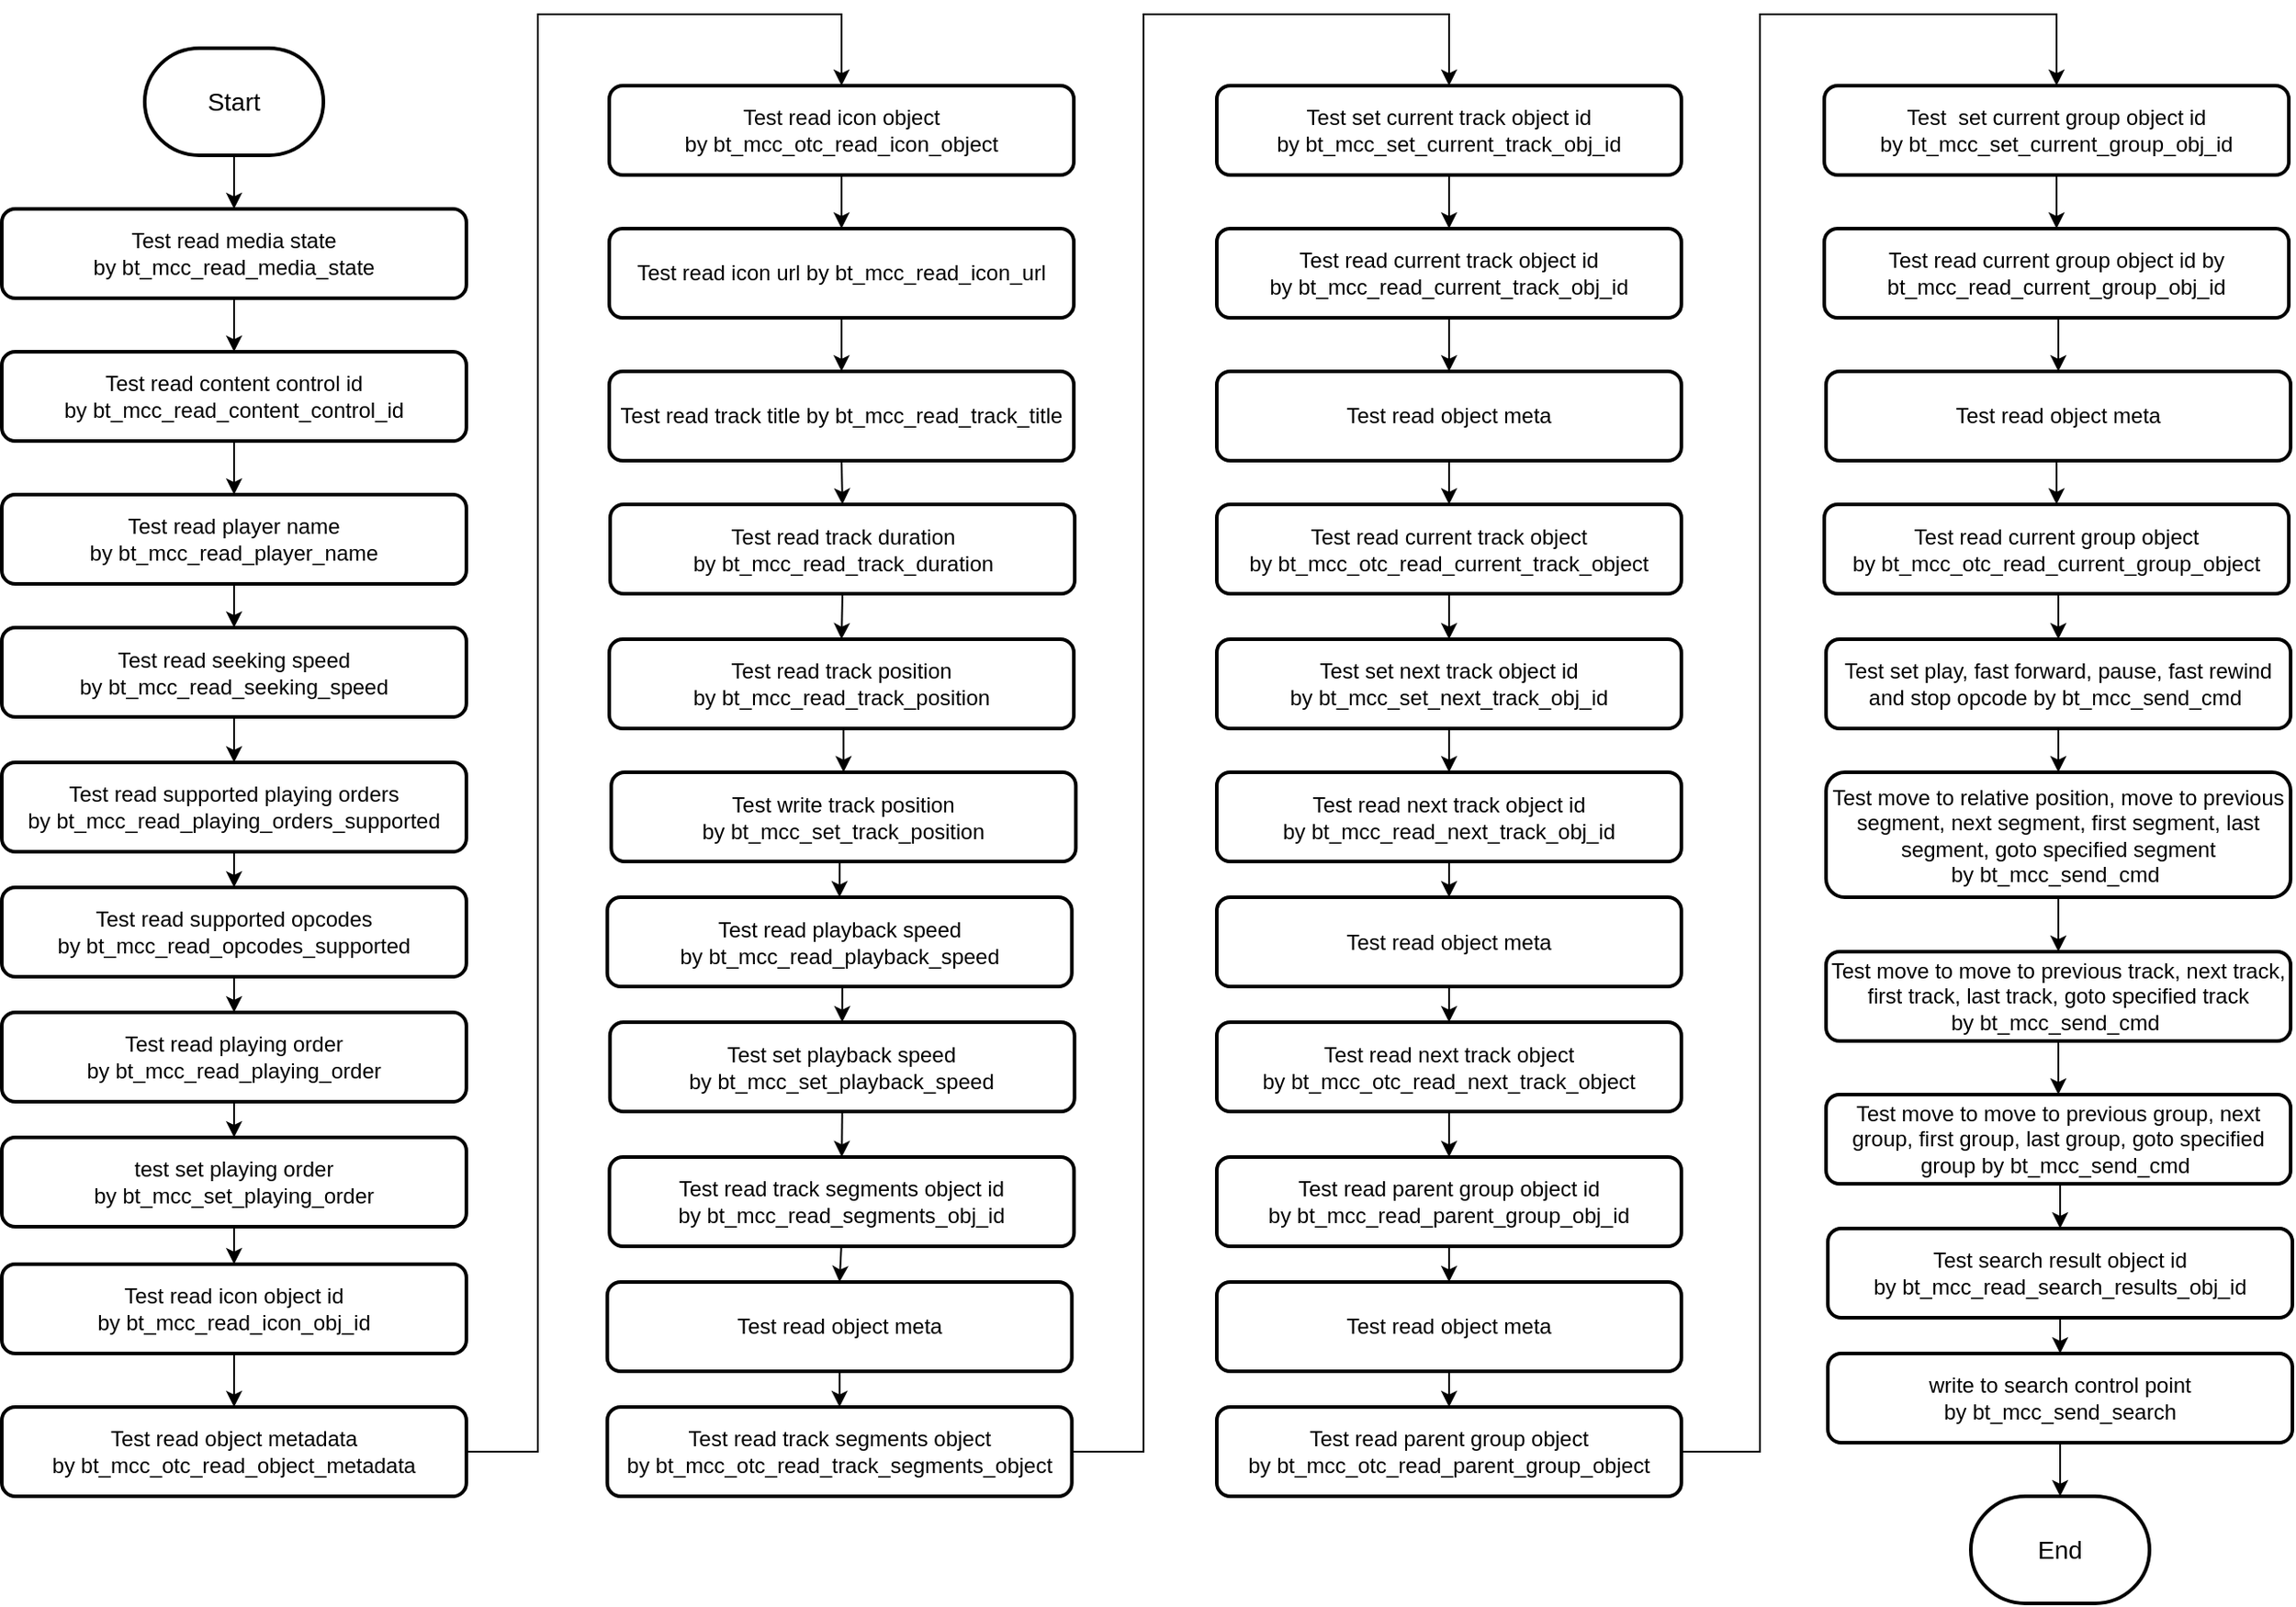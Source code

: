 <mxfile version="13.0.3" type="device"><diagram id="nIf9rdXpA-4P3f7u9Pxp" name="Page-1"><mxGraphModel dx="483" dy="561" grid="1" gridSize="10" guides="1" tooltips="1" connect="1" arrows="1" fold="1" page="1" pageScale="1" pageWidth="827" pageHeight="1169" math="0" shadow="0"><root><mxCell id="0"/><mxCell id="1" parent="0"/><mxCell id="Aga7ciFO_xrot7yjXDFN-3" value="" style="edgeStyle=orthogonalEdgeStyle;rounded=0;orthogonalLoop=1;jettySize=auto;html=1;" parent="1" source="Aga7ciFO_xrot7yjXDFN-1" edge="1"><mxGeometry relative="1" as="geometry"><mxPoint x="140.0" y="169" as="targetPoint"/></mxGeometry></mxCell><mxCell id="Aga7ciFO_xrot7yjXDFN-1" value="&lt;font style=&quot;font-size: 14px&quot;&gt;Start&lt;/font&gt;" style="strokeWidth=2;html=1;shape=mxgraph.flowchart.terminator;whiteSpace=wrap;" parent="1" vertex="1"><mxGeometry x="90" y="79" width="100" height="60" as="geometry"/></mxCell><mxCell id="Aga7ciFO_xrot7yjXDFN-21" value="" style="edgeStyle=orthogonalEdgeStyle;rounded=0;orthogonalLoop=1;jettySize=auto;html=1;" parent="1" source="Aga7ciFO_xrot7yjXDFN-6" target="Aga7ciFO_xrot7yjXDFN-7" edge="1"><mxGeometry relative="1" as="geometry"/></mxCell><mxCell id="Aga7ciFO_xrot7yjXDFN-6" value="Test read media state by&amp;nbsp;bt_mcc_read_media_state" style="rounded=1;whiteSpace=wrap;html=1;strokeWidth=2;" parent="1" vertex="1"><mxGeometry x="10" y="169" width="260" height="50" as="geometry"/></mxCell><mxCell id="Aga7ciFO_xrot7yjXDFN-24" value="" style="edgeStyle=orthogonalEdgeStyle;rounded=0;orthogonalLoop=1;jettySize=auto;html=1;" parent="1" source="Aga7ciFO_xrot7yjXDFN-7" target="Aga7ciFO_xrot7yjXDFN-8" edge="1"><mxGeometry relative="1" as="geometry"/></mxCell><mxCell id="Aga7ciFO_xrot7yjXDFN-7" value="Test read content control id by&amp;nbsp;bt_mcc_read_content_control_id" style="rounded=1;whiteSpace=wrap;html=1;strokeWidth=2;" parent="1" vertex="1"><mxGeometry x="10" y="249" width="260" height="50" as="geometry"/></mxCell><mxCell id="Aga7ciFO_xrot7yjXDFN-25" style="edgeStyle=orthogonalEdgeStyle;rounded=0;orthogonalLoop=1;jettySize=auto;html=1;exitX=0.5;exitY=1;exitDx=0;exitDy=0;entryX=0.5;entryY=0;entryDx=0;entryDy=0;" parent="1" source="Aga7ciFO_xrot7yjXDFN-8" target="Aga7ciFO_xrot7yjXDFN-9" edge="1"><mxGeometry relative="1" as="geometry"/></mxCell><mxCell id="Aga7ciFO_xrot7yjXDFN-8" value="Test read player name by&amp;nbsp;bt_mcc_read_player_name" style="rounded=1;whiteSpace=wrap;html=1;strokeWidth=2;" parent="1" vertex="1"><mxGeometry x="10" y="329" width="260" height="50" as="geometry"/></mxCell><mxCell id="Aga7ciFO_xrot7yjXDFN-26" style="edgeStyle=orthogonalEdgeStyle;rounded=0;orthogonalLoop=1;jettySize=auto;html=1;exitX=0.5;exitY=1;exitDx=0;exitDy=0;entryX=0.5;entryY=0;entryDx=0;entryDy=0;" parent="1" source="Aga7ciFO_xrot7yjXDFN-9" target="Aga7ciFO_xrot7yjXDFN-10" edge="1"><mxGeometry relative="1" as="geometry"/></mxCell><mxCell id="Aga7ciFO_xrot7yjXDFN-9" value="Test read seeking speed by&amp;nbsp;bt_mcc_read_seeking_speed" style="rounded=1;whiteSpace=wrap;html=1;strokeWidth=2;" parent="1" vertex="1"><mxGeometry x="10" y="403.5" width="260" height="50" as="geometry"/></mxCell><mxCell id="Aga7ciFO_xrot7yjXDFN-27" style="edgeStyle=orthogonalEdgeStyle;rounded=0;orthogonalLoop=1;jettySize=auto;html=1;exitX=0.5;exitY=1;exitDx=0;exitDy=0;entryX=0.5;entryY=0;entryDx=0;entryDy=0;" parent="1" source="Aga7ciFO_xrot7yjXDFN-10" target="Aga7ciFO_xrot7yjXDFN-11" edge="1"><mxGeometry relative="1" as="geometry"/></mxCell><mxCell id="Aga7ciFO_xrot7yjXDFN-10" value="Test read supported playing orders by&amp;nbsp;bt_mcc_read_playing_orders_supported" style="rounded=1;whiteSpace=wrap;html=1;strokeWidth=2;" parent="1" vertex="1"><mxGeometry x="10" y="479" width="260" height="50" as="geometry"/></mxCell><mxCell id="Aga7ciFO_xrot7yjXDFN-28" style="edgeStyle=orthogonalEdgeStyle;rounded=0;orthogonalLoop=1;jettySize=auto;html=1;exitX=0.5;exitY=1;exitDx=0;exitDy=0;entryX=0.5;entryY=0;entryDx=0;entryDy=0;" parent="1" source="Aga7ciFO_xrot7yjXDFN-11" target="Aga7ciFO_xrot7yjXDFN-12" edge="1"><mxGeometry relative="1" as="geometry"/></mxCell><mxCell id="Aga7ciFO_xrot7yjXDFN-11" value="Test read supported opcodes by&amp;nbsp;bt_mcc_read_opcodes_supported" style="rounded=1;whiteSpace=wrap;html=1;strokeWidth=2;" parent="1" vertex="1"><mxGeometry x="10" y="549" width="260" height="50" as="geometry"/></mxCell><mxCell id="Aga7ciFO_xrot7yjXDFN-30" style="edgeStyle=orthogonalEdgeStyle;rounded=0;orthogonalLoop=1;jettySize=auto;html=1;exitX=0.5;exitY=1;exitDx=0;exitDy=0;entryX=0.5;entryY=0;entryDx=0;entryDy=0;" parent="1" source="Aga7ciFO_xrot7yjXDFN-12" target="Aga7ciFO_xrot7yjXDFN-13" edge="1"><mxGeometry relative="1" as="geometry"/></mxCell><mxCell id="Aga7ciFO_xrot7yjXDFN-12" value="Test read playing order by&amp;nbsp;bt_mcc_read_playing_order" style="rounded=1;whiteSpace=wrap;html=1;strokeWidth=2;" parent="1" vertex="1"><mxGeometry x="10" y="619" width="260" height="50" as="geometry"/></mxCell><mxCell id="Aga7ciFO_xrot7yjXDFN-13" value="test set playing order by&amp;nbsp;bt_mcc_set_playing_order" style="rounded=1;whiteSpace=wrap;html=1;strokeWidth=2;" parent="1" vertex="1"><mxGeometry x="10" y="689" width="260" height="50" as="geometry"/></mxCell><mxCell id="Aga7ciFO_xrot7yjXDFN-32" style="edgeStyle=orthogonalEdgeStyle;rounded=0;orthogonalLoop=1;jettySize=auto;html=1;exitX=0.5;exitY=1;exitDx=0;exitDy=0;entryX=0.5;entryY=0;entryDx=0;entryDy=0;" parent="1" target="Aga7ciFO_xrot7yjXDFN-15" edge="1"><mxGeometry relative="1" as="geometry"><mxPoint x="140" y="740" as="sourcePoint"/></mxGeometry></mxCell><mxCell id="Aga7ciFO_xrot7yjXDFN-15" value="Test read icon object id by&amp;nbsp;bt_mcc_read_icon_obj_id" style="rounded=1;whiteSpace=wrap;html=1;strokeWidth=2;" parent="1" vertex="1"><mxGeometry x="10" y="760" width="260" height="50" as="geometry"/></mxCell><mxCell id="wKEgXEqMGibVLwg5gWgQ-3" style="edgeStyle=orthogonalEdgeStyle;rounded=0;orthogonalLoop=1;jettySize=auto;html=1;entryX=0.5;entryY=0;entryDx=0;entryDy=0;" parent="1" target="wKEgXEqMGibVLwg5gWgQ-1" edge="1"><mxGeometry relative="1" as="geometry"><mxPoint x="140.034" y="810" as="sourcePoint"/></mxGeometry></mxCell><mxCell id="Aga7ciFO_xrot7yjXDFN-37" value="" style="edgeStyle=orthogonalEdgeStyle;rounded=0;orthogonalLoop=1;jettySize=auto;html=1;" parent="1" source="Aga7ciFO_xrot7yjXDFN-38" target="Aga7ciFO_xrot7yjXDFN-40" edge="1"><mxGeometry relative="1" as="geometry"/></mxCell><mxCell id="Aga7ciFO_xrot7yjXDFN-38" value="Test read icon object by&amp;nbsp;bt_mcc_otc_read_icon_object" style="rounded=1;whiteSpace=wrap;html=1;strokeWidth=2;" parent="1" vertex="1"><mxGeometry x="350" y="100" width="260" height="50" as="geometry"/></mxCell><mxCell id="Aga7ciFO_xrot7yjXDFN-39" value="" style="edgeStyle=orthogonalEdgeStyle;rounded=0;orthogonalLoop=1;jettySize=auto;html=1;" parent="1" source="Aga7ciFO_xrot7yjXDFN-40" target="Aga7ciFO_xrot7yjXDFN-42" edge="1"><mxGeometry relative="1" as="geometry"/></mxCell><mxCell id="Aga7ciFO_xrot7yjXDFN-40" value="Test read icon url by&amp;nbsp;bt_mcc_read_icon_url" style="rounded=1;whiteSpace=wrap;html=1;strokeWidth=2;" parent="1" vertex="1"><mxGeometry x="350" y="180" width="260" height="50" as="geometry"/></mxCell><mxCell id="Aga7ciFO_xrot7yjXDFN-41" style="edgeStyle=orthogonalEdgeStyle;rounded=0;orthogonalLoop=1;jettySize=auto;html=1;exitX=0.5;exitY=1;exitDx=0;exitDy=0;entryX=0.5;entryY=0;entryDx=0;entryDy=0;" parent="1" source="Aga7ciFO_xrot7yjXDFN-42" target="Aga7ciFO_xrot7yjXDFN-44" edge="1"><mxGeometry relative="1" as="geometry"/></mxCell><mxCell id="Aga7ciFO_xrot7yjXDFN-42" value="Test read track title by&amp;nbsp;bt_mcc_read_track_title" style="rounded=1;whiteSpace=wrap;html=1;strokeWidth=2;" parent="1" vertex="1"><mxGeometry x="350" y="260" width="260" height="50" as="geometry"/></mxCell><mxCell id="Aga7ciFO_xrot7yjXDFN-43" style="edgeStyle=orthogonalEdgeStyle;rounded=0;orthogonalLoop=1;jettySize=auto;html=1;exitX=0.5;exitY=1;exitDx=0;exitDy=0;entryX=0.5;entryY=0;entryDx=0;entryDy=0;" parent="1" source="Aga7ciFO_xrot7yjXDFN-44" target="Aga7ciFO_xrot7yjXDFN-46" edge="1"><mxGeometry relative="1" as="geometry"/></mxCell><mxCell id="Aga7ciFO_xrot7yjXDFN-44" value="Test read track duration by&amp;nbsp;bt_mcc_read_track_duration" style="rounded=1;whiteSpace=wrap;html=1;strokeWidth=2;" parent="1" vertex="1"><mxGeometry x="350.5" y="334.5" width="260" height="50" as="geometry"/></mxCell><mxCell id="wKEgXEqMGibVLwg5gWgQ-14" style="edgeStyle=orthogonalEdgeStyle;rounded=0;orthogonalLoop=1;jettySize=auto;html=1;exitX=0.5;exitY=1;exitDx=0;exitDy=0;entryX=0.5;entryY=0;entryDx=0;entryDy=0;" parent="1" source="Aga7ciFO_xrot7yjXDFN-46" target="wKEgXEqMGibVLwg5gWgQ-12" edge="1"><mxGeometry relative="1" as="geometry"/></mxCell><mxCell id="Aga7ciFO_xrot7yjXDFN-46" value="Test read track position by&amp;nbsp;bt_mcc_read_track_position" style="rounded=1;whiteSpace=wrap;html=1;strokeWidth=2;" parent="1" vertex="1"><mxGeometry x="350" y="410" width="260" height="50" as="geometry"/></mxCell><mxCell id="wKEgXEqMGibVLwg5gWgQ-8" style="edgeStyle=orthogonalEdgeStyle;rounded=0;orthogonalLoop=1;jettySize=auto;html=1;exitX=0.5;exitY=1;exitDx=0;exitDy=0;entryX=0.5;entryY=0;entryDx=0;entryDy=0;" parent="1" source="Aga7ciFO_xrot7yjXDFN-48" target="wKEgXEqMGibVLwg5gWgQ-7" edge="1"><mxGeometry relative="1" as="geometry"/></mxCell><mxCell id="Aga7ciFO_xrot7yjXDFN-48" value="Test read playback speed by&amp;nbsp;bt_mcc_read_playback_speed" style="rounded=1;whiteSpace=wrap;html=1;strokeWidth=2;" parent="1" vertex="1"><mxGeometry x="348.87" y="554.5" width="260" height="50" as="geometry"/></mxCell><mxCell id="Aga7ciFO_xrot7yjXDFN-50" value="Test read track segments object id by&amp;nbsp;bt_mcc_read_segments_obj_id" style="rounded=1;whiteSpace=wrap;html=1;strokeWidth=2;" parent="1" vertex="1"><mxGeometry x="350.12" y="700" width="260" height="50" as="geometry"/></mxCell><mxCell id="Aga7ciFO_xrot7yjXDFN-51" style="edgeStyle=orthogonalEdgeStyle;rounded=0;orthogonalLoop=1;jettySize=auto;html=1;exitX=0.5;exitY=1;exitDx=0;exitDy=0;entryX=0.5;entryY=0;entryDx=0;entryDy=0;" parent="1" target="Aga7ciFO_xrot7yjXDFN-54" edge="1"><mxGeometry relative="1" as="geometry"><mxPoint x="479.87" y="750" as="sourcePoint"/></mxGeometry></mxCell><mxCell id="Aga7ciFO_xrot7yjXDFN-53" style="edgeStyle=orthogonalEdgeStyle;rounded=0;orthogonalLoop=1;jettySize=auto;html=1;exitX=0.5;exitY=1;exitDx=0;exitDy=0;entryX=0.5;entryY=0;entryDx=0;entryDy=0;" parent="1" source="Aga7ciFO_xrot7yjXDFN-54" target="Aga7ciFO_xrot7yjXDFN-55" edge="1"><mxGeometry relative="1" as="geometry"/></mxCell><mxCell id="Aga7ciFO_xrot7yjXDFN-54" value="Test read object meta" style="rounded=1;whiteSpace=wrap;html=1;strokeWidth=2;" parent="1" vertex="1"><mxGeometry x="348.87" y="770" width="260" height="50" as="geometry"/></mxCell><mxCell id="wKEgXEqMGibVLwg5gWgQ-22" style="edgeStyle=orthogonalEdgeStyle;rounded=0;orthogonalLoop=1;jettySize=auto;html=1;exitX=1;exitY=0.25;exitDx=0;exitDy=0;entryX=0.5;entryY=0;entryDx=0;entryDy=0;" parent="1" source="Aga7ciFO_xrot7yjXDFN-55" target="wKEgXEqMGibVLwg5gWgQ-16" edge="1"><mxGeometry relative="1" as="geometry"><Array as="points"><mxPoint x="609" y="865"/><mxPoint x="649" y="865"/><mxPoint x="649" y="60"/><mxPoint x="820" y="60"/></Array></mxGeometry></mxCell><mxCell id="Aga7ciFO_xrot7yjXDFN-55" value="Test read track segments object by&amp;nbsp;bt_mcc_otc_read_track_segments_object" style="rounded=1;whiteSpace=wrap;html=1;strokeWidth=2;" parent="1" vertex="1"><mxGeometry x="348.87" y="840" width="260" height="50" as="geometry"/></mxCell><mxCell id="wKEgXEqMGibVLwg5gWgQ-28" style="edgeStyle=orthogonalEdgeStyle;rounded=0;orthogonalLoop=1;jettySize=auto;html=1;exitX=0.5;exitY=1;exitDx=0;exitDy=0;entryX=0.5;entryY=0;entryDx=0;entryDy=0;" parent="1" source="Aga7ciFO_xrot7yjXDFN-66" target="wKEgXEqMGibVLwg5gWgQ-9" edge="1"><mxGeometry relative="1" as="geometry"/></mxCell><mxCell id="Aga7ciFO_xrot7yjXDFN-66" value="Test read current track object by&amp;nbsp;bt_mcc_otc_read_current_track_object" style="rounded=1;whiteSpace=wrap;html=1;strokeWidth=2;" parent="1" vertex="1"><mxGeometry x="690" y="334.5" width="260" height="50" as="geometry"/></mxCell><mxCell id="wKEgXEqMGibVLwg5gWgQ-26" style="edgeStyle=orthogonalEdgeStyle;rounded=0;orthogonalLoop=1;jettySize=auto;html=1;exitX=0.5;exitY=1;exitDx=0;exitDy=0;entryX=0.5;entryY=0;entryDx=0;entryDy=0;" parent="1" source="Aga7ciFO_xrot7yjXDFN-70" target="wKEgXEqMGibVLwg5gWgQ-17" edge="1"><mxGeometry relative="1" as="geometry"/></mxCell><mxCell id="Aga7ciFO_xrot7yjXDFN-70" value="Test read current track object id by&amp;nbsp;bt_mcc_read_current_track_obj_id" style="rounded=1;whiteSpace=wrap;html=1;strokeWidth=2;" parent="1" vertex="1"><mxGeometry x="690" y="180" width="260" height="50" as="geometry"/></mxCell><mxCell id="wKEgXEqMGibVLwg5gWgQ-30" style="edgeStyle=orthogonalEdgeStyle;rounded=0;orthogonalLoop=1;jettySize=auto;html=1;exitX=0.5;exitY=1;exitDx=0;exitDy=0;" parent="1" source="Aga7ciFO_xrot7yjXDFN-76" target="wKEgXEqMGibVLwg5gWgQ-18" edge="1"><mxGeometry relative="1" as="geometry"/></mxCell><mxCell id="Aga7ciFO_xrot7yjXDFN-76" value="Test read next track object id by&amp;nbsp;bt_mcc_read_next_track_obj_id" style="rounded=1;whiteSpace=wrap;html=1;strokeWidth=2;" parent="1" vertex="1"><mxGeometry x="690" y="484.5" width="260" height="50" as="geometry"/></mxCell><mxCell id="wKEgXEqMGibVLwg5gWgQ-34" style="edgeStyle=orthogonalEdgeStyle;rounded=0;orthogonalLoop=1;jettySize=auto;html=1;exitX=0.5;exitY=1;exitDx=0;exitDy=0;entryX=0.5;entryY=0;entryDx=0;entryDy=0;" parent="1" source="Aga7ciFO_xrot7yjXDFN-78" target="Aga7ciFO_xrot7yjXDFN-81" edge="1"><mxGeometry relative="1" as="geometry"/></mxCell><mxCell id="Aga7ciFO_xrot7yjXDFN-78" value="Test read parent group object id by&amp;nbsp;bt_mcc_read_parent_group_obj_id" style="rounded=1;whiteSpace=wrap;html=1;strokeWidth=2;" parent="1" vertex="1"><mxGeometry x="690" y="700" width="260" height="50" as="geometry"/></mxCell><mxCell id="Aga7ciFO_xrot7yjXDFN-80" value="" style="edgeStyle=orthogonalEdgeStyle;rounded=0;orthogonalLoop=1;jettySize=auto;html=1;" parent="1" source="Aga7ciFO_xrot7yjXDFN-81" target="Aga7ciFO_xrot7yjXDFN-83" edge="1"><mxGeometry relative="1" as="geometry"/></mxCell><mxCell id="Aga7ciFO_xrot7yjXDFN-81" value="Test read object meta" style="rounded=1;whiteSpace=wrap;html=1;strokeWidth=2;" parent="1" vertex="1"><mxGeometry x="690" y="770" width="260" height="50" as="geometry"/></mxCell><mxCell id="wKEgXEqMGibVLwg5gWgQ-23" style="edgeStyle=orthogonalEdgeStyle;rounded=0;orthogonalLoop=1;jettySize=auto;html=1;exitX=1;exitY=0.5;exitDx=0;exitDy=0;entryX=0.5;entryY=0;entryDx=0;entryDy=0;" parent="1" source="Aga7ciFO_xrot7yjXDFN-83" target="Aga7ciFO_xrot7yjXDFN-85" edge="1"><mxGeometry relative="1" as="geometry"><Array as="points"><mxPoint x="994" y="865"/><mxPoint x="994" y="60"/><mxPoint x="1160" y="60"/></Array></mxGeometry></mxCell><mxCell id="Aga7ciFO_xrot7yjXDFN-83" value="Test read parent group object by&amp;nbsp;bt_mcc_otc_read_parent_group_object" style="rounded=1;whiteSpace=wrap;html=1;strokeWidth=2;" parent="1" vertex="1"><mxGeometry x="690" y="840" width="260" height="50" as="geometry"/></mxCell><mxCell id="wKEgXEqMGibVLwg5gWgQ-4" style="edgeStyle=orthogonalEdgeStyle;rounded=0;orthogonalLoop=1;jettySize=auto;html=1;exitX=0.5;exitY=1;exitDx=0;exitDy=0;entryX=0.5;entryY=0;entryDx=0;entryDy=0;" parent="1" source="Aga7ciFO_xrot7yjXDFN-85" target="Aga7ciFO_xrot7yjXDFN-87" edge="1"><mxGeometry relative="1" as="geometry"/></mxCell><mxCell id="Aga7ciFO_xrot7yjXDFN-85" value="Test&amp;nbsp; set current group object id by&amp;nbsp;bt_mcc_set_current_group_obj_id" style="rounded=1;whiteSpace=wrap;html=1;strokeWidth=2;" parent="1" vertex="1"><mxGeometry x="1030" y="100" width="260" height="50" as="geometry"/></mxCell><mxCell id="Aga7ciFO_xrot7yjXDFN-87" value="Test read current group object id by bt_mcc_read_current_group_obj_id" style="rounded=1;whiteSpace=wrap;html=1;strokeWidth=2;" parent="1" vertex="1"><mxGeometry x="1030" y="180" width="260" height="50" as="geometry"/></mxCell><mxCell id="Aga7ciFO_xrot7yjXDFN-88" style="edgeStyle=orthogonalEdgeStyle;rounded=0;orthogonalLoop=1;jettySize=auto;html=1;exitX=0.5;exitY=1;exitDx=0;exitDy=0;entryX=0.5;entryY=0;entryDx=0;entryDy=0;" parent="1" target="Aga7ciFO_xrot7yjXDFN-91" edge="1"><mxGeometry relative="1" as="geometry"><mxPoint x="1161" y="230.0" as="sourcePoint"/></mxGeometry></mxCell><mxCell id="Aga7ciFO_xrot7yjXDFN-90" style="edgeStyle=orthogonalEdgeStyle;rounded=0;orthogonalLoop=1;jettySize=auto;html=1;exitX=0.5;exitY=1;exitDx=0;exitDy=0;entryX=0.5;entryY=0;entryDx=0;entryDy=0;" parent="1" source="Aga7ciFO_xrot7yjXDFN-91" target="Aga7ciFO_xrot7yjXDFN-93" edge="1"><mxGeometry relative="1" as="geometry"/></mxCell><mxCell id="Aga7ciFO_xrot7yjXDFN-91" value="Test read object meta" style="rounded=1;whiteSpace=wrap;html=1;strokeWidth=2;" parent="1" vertex="1"><mxGeometry x="1031" y="260" width="260" height="50" as="geometry"/></mxCell><mxCell id="wKEgXEqMGibVLwg5gWgQ-20" style="edgeStyle=orthogonalEdgeStyle;rounded=0;orthogonalLoop=1;jettySize=auto;html=1;exitX=0.5;exitY=1;exitDx=0;exitDy=0;entryX=0.5;entryY=0;entryDx=0;entryDy=0;" parent="1" source="Aga7ciFO_xrot7yjXDFN-93" target="Aga7ciFO_xrot7yjXDFN-99" edge="1"><mxGeometry relative="1" as="geometry"/></mxCell><mxCell id="Aga7ciFO_xrot7yjXDFN-93" value="Test read current group object by&amp;nbsp;bt_mcc_otc_read_current_group_object" style="rounded=1;whiteSpace=wrap;html=1;strokeWidth=2;" parent="1" vertex="1"><mxGeometry x="1030" y="334.5" width="260" height="50" as="geometry"/></mxCell><mxCell id="Aga7ciFO_xrot7yjXDFN-98" style="edgeStyle=orthogonalEdgeStyle;rounded=0;orthogonalLoop=1;jettySize=auto;html=1;exitX=0.5;exitY=1;exitDx=0;exitDy=0;entryX=0.5;entryY=0;entryDx=0;entryDy=0;" parent="1" source="Aga7ciFO_xrot7yjXDFN-99" target="Aga7ciFO_xrot7yjXDFN-101" edge="1"><mxGeometry relative="1" as="geometry"/></mxCell><mxCell id="Aga7ciFO_xrot7yjXDFN-99" value="Test set play, fast forward, pause, fast rewind and stop opcode by&amp;nbsp;bt_mcc_send_cmd&amp;nbsp;" style="rounded=1;whiteSpace=wrap;html=1;strokeWidth=2;" parent="1" vertex="1"><mxGeometry x="1031" y="410" width="260" height="50" as="geometry"/></mxCell><mxCell id="Aga7ciFO_xrot7yjXDFN-100" style="edgeStyle=orthogonalEdgeStyle;rounded=0;orthogonalLoop=1;jettySize=auto;html=1;exitX=0.5;exitY=1;exitDx=0;exitDy=0;entryX=0.5;entryY=0;entryDx=0;entryDy=0;" parent="1" source="Aga7ciFO_xrot7yjXDFN-101" target="Aga7ciFO_xrot7yjXDFN-102" edge="1"><mxGeometry relative="1" as="geometry"/></mxCell><mxCell id="Aga7ciFO_xrot7yjXDFN-101" value="Test move to relative position, move to previous segment, next segment, first segment, last segment, goto specified segment by&amp;nbsp;bt_mcc_send_cmd&amp;nbsp;" style="rounded=1;whiteSpace=wrap;html=1;strokeWidth=2;" parent="1" vertex="1"><mxGeometry x="1031" y="484.5" width="260" height="70" as="geometry"/></mxCell><mxCell id="G5NPYhnR3U8rvrgGt3IE-27" style="edgeStyle=orthogonalEdgeStyle;rounded=0;orthogonalLoop=1;jettySize=auto;html=1;exitX=0.5;exitY=1;exitDx=0;exitDy=0;entryX=0.5;entryY=0;entryDx=0;entryDy=0;" parent="1" source="Aga7ciFO_xrot7yjXDFN-102" target="G5NPYhnR3U8rvrgGt3IE-26" edge="1"><mxGeometry relative="1" as="geometry"/></mxCell><mxCell id="Aga7ciFO_xrot7yjXDFN-102" value="Test move to move to previous track, next track, first track, last track, goto specified track by&amp;nbsp;bt_mcc_send_cmd&amp;nbsp;" style="rounded=1;whiteSpace=wrap;html=1;strokeWidth=2;" parent="1" vertex="1"><mxGeometry x="1031" y="585" width="260" height="50" as="geometry"/></mxCell><mxCell id="G5NPYhnR3U8rvrgGt3IE-30" style="edgeStyle=orthogonalEdgeStyle;rounded=0;orthogonalLoop=1;jettySize=auto;html=1;exitX=0.5;exitY=1;exitDx=0;exitDy=0;entryX=0.5;entryY=0;entryDx=0;entryDy=0;" parent="1" source="G5NPYhnR3U8rvrgGt3IE-26" target="G5NPYhnR3U8rvrgGt3IE-29" edge="1"><mxGeometry relative="1" as="geometry"/></mxCell><mxCell id="G5NPYhnR3U8rvrgGt3IE-26" value="Test move to move to previous group, next group, first group, last group, goto specified group by&amp;nbsp;bt_mcc_send_cmd&amp;nbsp;" style="rounded=1;whiteSpace=wrap;html=1;strokeWidth=2;" parent="1" vertex="1"><mxGeometry x="1031" y="665" width="260" height="50" as="geometry"/></mxCell><mxCell id="G5NPYhnR3U8rvrgGt3IE-44" style="edgeStyle=orthogonalEdgeStyle;rounded=0;orthogonalLoop=1;jettySize=auto;html=1;exitX=0.5;exitY=1;exitDx=0;exitDy=0;entryX=0.5;entryY=0;entryDx=0;entryDy=0;entryPerimeter=0;" parent="1" target="G5NPYhnR3U8rvrgGt3IE-31" edge="1"><mxGeometry relative="1" as="geometry"><mxPoint x="1163" y="855" as="sourcePoint"/></mxGeometry></mxCell><mxCell id="wKEgXEqMGibVLwg5gWgQ-11" style="edgeStyle=orthogonalEdgeStyle;rounded=0;orthogonalLoop=1;jettySize=auto;html=1;exitX=0.5;exitY=1;exitDx=0;exitDy=0;entryX=0.5;entryY=0;entryDx=0;entryDy=0;" parent="1" source="G5NPYhnR3U8rvrgGt3IE-29" target="wKEgXEqMGibVLwg5gWgQ-10" edge="1"><mxGeometry relative="1" as="geometry"/></mxCell><mxCell id="G5NPYhnR3U8rvrgGt3IE-29" value="Test search result object id by&amp;nbsp;bt_mcc_read_search_results_obj_id" style="rounded=1;whiteSpace=wrap;html=1;strokeWidth=2;" parent="1" vertex="1"><mxGeometry x="1032" y="740" width="260" height="50" as="geometry"/></mxCell><mxCell id="G5NPYhnR3U8rvrgGt3IE-31" value="&lt;font style=&quot;font-size: 14px&quot;&gt;End&lt;/font&gt;" style="strokeWidth=2;html=1;shape=mxgraph.flowchart.terminator;whiteSpace=wrap;" parent="1" vertex="1"><mxGeometry x="1112" y="890" width="100" height="60" as="geometry"/></mxCell><mxCell id="wKEgXEqMGibVLwg5gWgQ-21" style="edgeStyle=orthogonalEdgeStyle;rounded=0;orthogonalLoop=1;jettySize=auto;html=1;exitX=1;exitY=0.5;exitDx=0;exitDy=0;entryX=0.5;entryY=0;entryDx=0;entryDy=0;" parent="1" source="wKEgXEqMGibVLwg5gWgQ-1" target="Aga7ciFO_xrot7yjXDFN-38" edge="1"><mxGeometry relative="1" as="geometry"><Array as="points"><mxPoint x="310" y="865"/><mxPoint x="310" y="60"/><mxPoint x="480" y="60"/></Array></mxGeometry></mxCell><mxCell id="wKEgXEqMGibVLwg5gWgQ-1" value="Test read object metadata by&amp;nbsp;bt_mcc_otc_read_object_metadata" style="rounded=1;whiteSpace=wrap;html=1;strokeWidth=2;" parent="1" vertex="1"><mxGeometry x="10" y="840" width="260" height="50" as="geometry"/></mxCell><mxCell id="wKEgXEqMGibVLwg5gWgQ-24" style="edgeStyle=orthogonalEdgeStyle;rounded=0;orthogonalLoop=1;jettySize=auto;html=1;exitX=0.5;exitY=1;exitDx=0;exitDy=0;entryX=0.5;entryY=0;entryDx=0;entryDy=0;" parent="1" source="wKEgXEqMGibVLwg5gWgQ-7" target="Aga7ciFO_xrot7yjXDFN-50" edge="1"><mxGeometry relative="1" as="geometry"/></mxCell><mxCell id="wKEgXEqMGibVLwg5gWgQ-7" value="Test set playback speed by&amp;nbsp;bt_mcc_set_playback_speed" style="rounded=1;whiteSpace=wrap;html=1;strokeWidth=2;" parent="1" vertex="1"><mxGeometry x="350.37" y="624.5" width="260" height="50" as="geometry"/></mxCell><mxCell id="wKEgXEqMGibVLwg5gWgQ-29" style="edgeStyle=orthogonalEdgeStyle;rounded=0;orthogonalLoop=1;jettySize=auto;html=1;exitX=0.5;exitY=1;exitDx=0;exitDy=0;entryX=0.5;entryY=0;entryDx=0;entryDy=0;" parent="1" source="wKEgXEqMGibVLwg5gWgQ-9" target="Aga7ciFO_xrot7yjXDFN-76" edge="1"><mxGeometry relative="1" as="geometry"/></mxCell><mxCell id="wKEgXEqMGibVLwg5gWgQ-9" value="Test set next track object id by&amp;nbsp;bt_mcc_set_next_track_obj_id" style="rounded=1;whiteSpace=wrap;html=1;strokeWidth=2;" parent="1" vertex="1"><mxGeometry x="690" y="410" width="260" height="50" as="geometry"/></mxCell><mxCell id="wKEgXEqMGibVLwg5gWgQ-10" value="write to search control point by&amp;nbsp;bt_mcc_send_search" style="rounded=1;whiteSpace=wrap;html=1;strokeWidth=2;" parent="1" vertex="1"><mxGeometry x="1032" y="810" width="260" height="50" as="geometry"/></mxCell><mxCell id="wKEgXEqMGibVLwg5gWgQ-15" style="edgeStyle=orthogonalEdgeStyle;rounded=0;orthogonalLoop=1;jettySize=auto;html=1;exitX=0.5;exitY=1;exitDx=0;exitDy=0;entryX=0.5;entryY=0;entryDx=0;entryDy=0;" parent="1" source="wKEgXEqMGibVLwg5gWgQ-12" target="Aga7ciFO_xrot7yjXDFN-48" edge="1"><mxGeometry relative="1" as="geometry"/></mxCell><mxCell id="wKEgXEqMGibVLwg5gWgQ-12" value="Test write track position by&amp;nbsp;bt_mcc_set_track_position" style="rounded=1;whiteSpace=wrap;html=1;strokeWidth=2;" parent="1" vertex="1"><mxGeometry x="351.13" y="484.5" width="260" height="50" as="geometry"/></mxCell><mxCell id="wKEgXEqMGibVLwg5gWgQ-25" style="edgeStyle=orthogonalEdgeStyle;rounded=0;orthogonalLoop=1;jettySize=auto;html=1;exitX=0.5;exitY=1;exitDx=0;exitDy=0;entryX=0.5;entryY=0;entryDx=0;entryDy=0;" parent="1" source="wKEgXEqMGibVLwg5gWgQ-16" target="Aga7ciFO_xrot7yjXDFN-70" edge="1"><mxGeometry relative="1" as="geometry"/></mxCell><mxCell id="wKEgXEqMGibVLwg5gWgQ-16" value="Test set current track object id by&amp;nbsp;bt_mcc_set_current_track_obj_id" style="rounded=1;whiteSpace=wrap;html=1;strokeWidth=2;" parent="1" vertex="1"><mxGeometry x="690" y="100" width="260" height="50" as="geometry"/></mxCell><mxCell id="wKEgXEqMGibVLwg5gWgQ-27" style="edgeStyle=orthogonalEdgeStyle;rounded=0;orthogonalLoop=1;jettySize=auto;html=1;exitX=0.5;exitY=1;exitDx=0;exitDy=0;entryX=0.5;entryY=0;entryDx=0;entryDy=0;" parent="1" source="wKEgXEqMGibVLwg5gWgQ-17" target="Aga7ciFO_xrot7yjXDFN-66" edge="1"><mxGeometry relative="1" as="geometry"/></mxCell><mxCell id="wKEgXEqMGibVLwg5gWgQ-17" value="Test read object meta" style="rounded=1;whiteSpace=wrap;html=1;strokeWidth=2;" parent="1" vertex="1"><mxGeometry x="690" y="260" width="260" height="50" as="geometry"/></mxCell><mxCell id="wKEgXEqMGibVLwg5gWgQ-31" style="edgeStyle=orthogonalEdgeStyle;rounded=0;orthogonalLoop=1;jettySize=auto;html=1;exitX=0.5;exitY=1;exitDx=0;exitDy=0;entryX=0.5;entryY=0;entryDx=0;entryDy=0;" parent="1" source="wKEgXEqMGibVLwg5gWgQ-18" target="wKEgXEqMGibVLwg5gWgQ-19" edge="1"><mxGeometry relative="1" as="geometry"/></mxCell><mxCell id="wKEgXEqMGibVLwg5gWgQ-18" value="Test read object meta" style="rounded=1;whiteSpace=wrap;html=1;strokeWidth=2;" parent="1" vertex="1"><mxGeometry x="690" y="554.5" width="260" height="50" as="geometry"/></mxCell><mxCell id="wKEgXEqMGibVLwg5gWgQ-32" style="edgeStyle=orthogonalEdgeStyle;rounded=0;orthogonalLoop=1;jettySize=auto;html=1;exitX=0.5;exitY=1;exitDx=0;exitDy=0;entryX=0.5;entryY=0;entryDx=0;entryDy=0;" parent="1" source="wKEgXEqMGibVLwg5gWgQ-19" target="Aga7ciFO_xrot7yjXDFN-78" edge="1"><mxGeometry relative="1" as="geometry"/></mxCell><mxCell id="wKEgXEqMGibVLwg5gWgQ-19" value="Test read next track object by&amp;nbsp;bt_mcc_otc_read_next_track_object" style="rounded=1;whiteSpace=wrap;html=1;strokeWidth=2;" parent="1" vertex="1"><mxGeometry x="690" y="624.5" width="260" height="50" as="geometry"/></mxCell></root></mxGraphModel></diagram></mxfile>